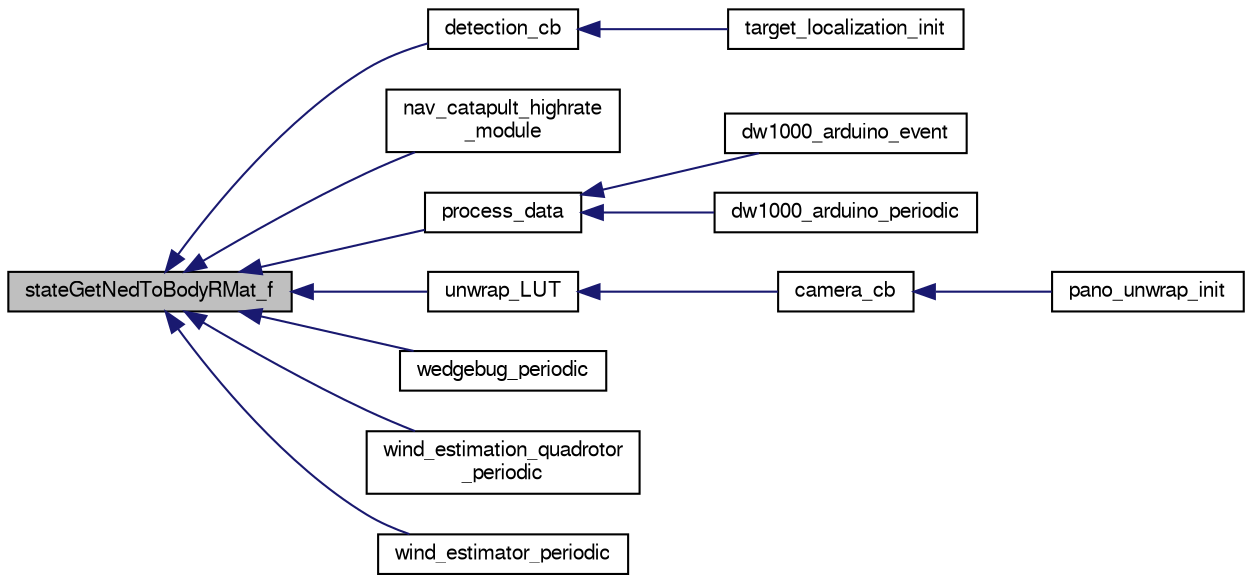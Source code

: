 digraph "stateGetNedToBodyRMat_f"
{
  edge [fontname="FreeSans",fontsize="10",labelfontname="FreeSans",labelfontsize="10"];
  node [fontname="FreeSans",fontsize="10",shape=record];
  rankdir="LR";
  Node1 [label="stateGetNedToBodyRMat_f",height=0.2,width=0.4,color="black", fillcolor="grey75", style="filled", fontcolor="black"];
  Node1 -> Node2 [dir="back",color="midnightblue",fontsize="10",style="solid",fontname="FreeSans"];
  Node2 [label="detection_cb",height=0.2,width=0.4,color="black", fillcolor="white", style="filled",URL="$cv__target__localization_8c.html#a9dba1ee548dbeb610b39fced772c182b"];
  Node2 -> Node3 [dir="back",color="midnightblue",fontsize="10",style="solid",fontname="FreeSans"];
  Node3 [label="target_localization_init",height=0.2,width=0.4,color="black", fillcolor="white", style="filled",URL="$cv__target__localization_8h.html#a985eb3daada07ed9f76cf8dceb5300b4"];
  Node1 -> Node4 [dir="back",color="midnightblue",fontsize="10",style="solid",fontname="FreeSans"];
  Node4 [label="nav_catapult_highrate\l_module",height=0.2,width=0.4,color="black", fillcolor="white", style="filled",URL="$nav__catapult_8h.html#afc9cb27f8b568c7117d4fc7bfd09afbc"];
  Node1 -> Node5 [dir="back",color="midnightblue",fontsize="10",style="solid",fontname="FreeSans"];
  Node5 [label="process_data",height=0.2,width=0.4,color="black", fillcolor="white", style="filled",URL="$dw1000__arduino_8c.html#acac53dcc1b2e1d953c1642b3b15afe4c"];
  Node5 -> Node6 [dir="back",color="midnightblue",fontsize="10",style="solid",fontname="FreeSans"];
  Node6 [label="dw1000_arduino_event",height=0.2,width=0.4,color="black", fillcolor="white", style="filled",URL="$dw1000__arduino_8h.html#acd30e60aae354572abb40c0cc89eb6d3"];
  Node5 -> Node7 [dir="back",color="midnightblue",fontsize="10",style="solid",fontname="FreeSans"];
  Node7 [label="dw1000_arduino_periodic",height=0.2,width=0.4,color="black", fillcolor="white", style="filled",URL="$dw1000__arduino_8h.html#a37cdd8b01baa07937d73541c2a0da01e"];
  Node1 -> Node8 [dir="back",color="midnightblue",fontsize="10",style="solid",fontname="FreeSans"];
  Node8 [label="unwrap_LUT",height=0.2,width=0.4,color="black", fillcolor="white", style="filled",URL="$pano__unwrap_8c.html#a7749a199c15590f0007e9976535686c5"];
  Node8 -> Node9 [dir="back",color="midnightblue",fontsize="10",style="solid",fontname="FreeSans"];
  Node9 [label="camera_cb",height=0.2,width=0.4,color="black", fillcolor="white", style="filled",URL="$pano__unwrap_8c.html#a710b27b04793f5a2412ab67f7eb0bb54"];
  Node9 -> Node10 [dir="back",color="midnightblue",fontsize="10",style="solid",fontname="FreeSans"];
  Node10 [label="pano_unwrap_init",height=0.2,width=0.4,color="black", fillcolor="white", style="filled",URL="$pano__unwrap_8h.html#a03d0332c435b1307c5961073eaa4ff63"];
  Node1 -> Node11 [dir="back",color="midnightblue",fontsize="10",style="solid",fontname="FreeSans"];
  Node11 [label="wedgebug_periodic",height=0.2,width=0.4,color="black", fillcolor="white", style="filled",URL="$wedgebug_8h.html#ae7b75121d704ad8c922be906a906495f"];
  Node1 -> Node12 [dir="back",color="midnightblue",fontsize="10",style="solid",fontname="FreeSans"];
  Node12 [label="wind_estimation_quadrotor\l_periodic",height=0.2,width=0.4,color="black", fillcolor="white", style="filled",URL="$wind__estimation__quadrotor_8h.html#a1a51ee96e2d65f6f7986aba14209781c"];
  Node1 -> Node13 [dir="back",color="midnightblue",fontsize="10",style="solid",fontname="FreeSans"];
  Node13 [label="wind_estimator_periodic",height=0.2,width=0.4,color="black", fillcolor="white", style="filled",URL="$wind__estimator_8h.html#a0a4f52d63873704d3581f69f44d71751"];
}
